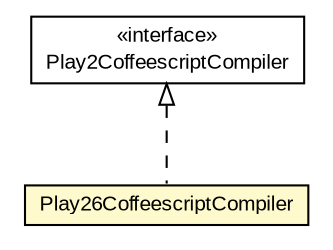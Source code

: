 #!/usr/local/bin/dot
#
# Class diagram 
# Generated by UMLGraph version R5_6-24-gf6e263 (http://www.umlgraph.org/)
#

digraph G {
	edge [fontname="arial",fontsize=10,labelfontname="arial",labelfontsize=10];
	node [fontname="arial",fontsize=10,shape=plaintext];
	nodesep=0.25;
	ranksep=0.5;
	// com.google.code.play2.provider.play26.Play26CoffeescriptCompiler
	c184 [label=<<table title="com.google.code.play2.provider.play26.Play26CoffeescriptCompiler" border="0" cellborder="1" cellspacing="0" cellpadding="2" port="p" bgcolor="lemonChiffon" href="./Play26CoffeescriptCompiler.html">
		<tr><td><table border="0" cellspacing="0" cellpadding="1">
<tr><td align="center" balign="center"> Play26CoffeescriptCompiler </td></tr>
		</table></td></tr>
		</table>>, URL="./Play26CoffeescriptCompiler.html", fontname="arial", fontcolor="black", fontsize=10.0];
	//com.google.code.play2.provider.play26.Play26CoffeescriptCompiler implements com.google.code.play2.provider.api.Play2CoffeescriptCompiler
	c195:p -> c184:p [dir=back,arrowtail=empty,style=dashed];
	// com.google.code.play2.provider.api.Play2CoffeescriptCompiler
	c195 [label=<<table title="com.google.code.play2.provider.api.Play2CoffeescriptCompiler" border="0" cellborder="1" cellspacing="0" cellpadding="2" port="p" href="http://java.sun.com/j2se/1.4.2/docs/api/com/google/code/play2/provider/api/Play2CoffeescriptCompiler.html">
		<tr><td><table border="0" cellspacing="0" cellpadding="1">
<tr><td align="center" balign="center"> &#171;interface&#187; </td></tr>
<tr><td align="center" balign="center"> Play2CoffeescriptCompiler </td></tr>
		</table></td></tr>
		</table>>, URL="http://java.sun.com/j2se/1.4.2/docs/api/com/google/code/play2/provider/api/Play2CoffeescriptCompiler.html", fontname="arial", fontcolor="black", fontsize=10.0];
}

